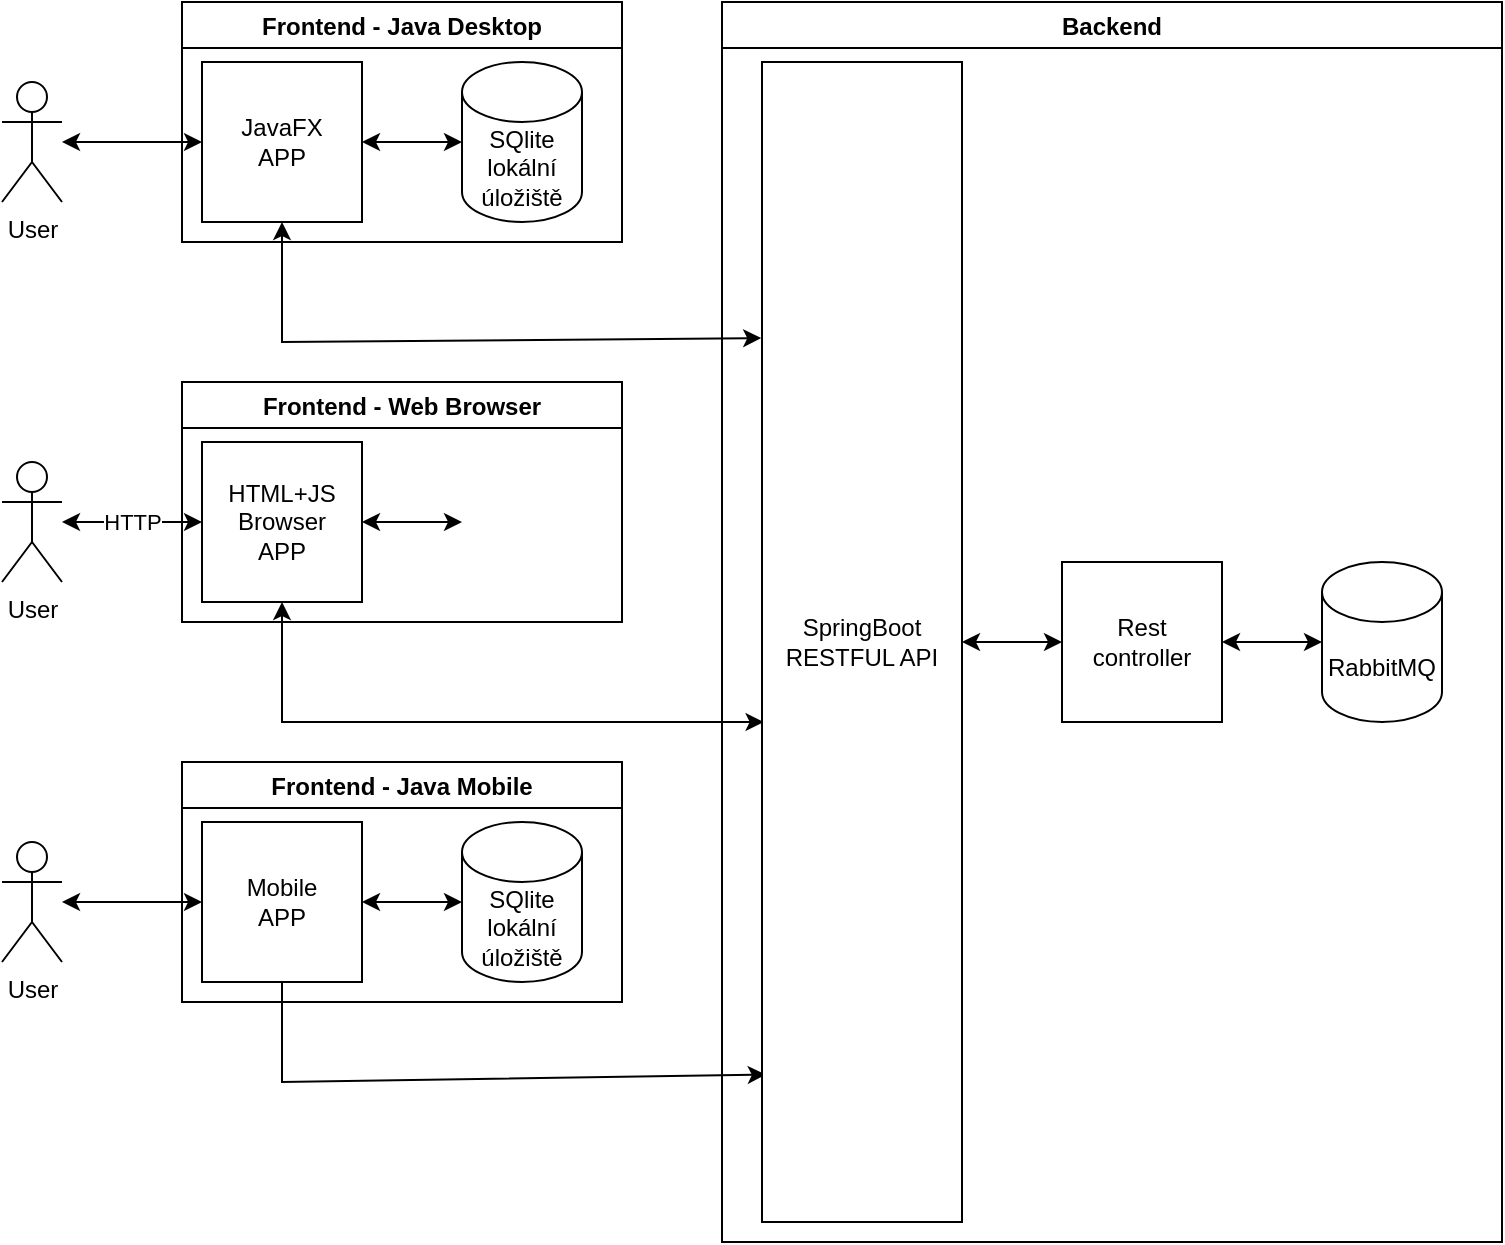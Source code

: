 <mxfile version="15.6.8" type="github">
  <diagram id="UyAn-6XttCJMGp4K2GlG" name="Page-1">
    <mxGraphModel dx="1304" dy="569" grid="1" gridSize="10" guides="1" tooltips="1" connect="1" arrows="1" fold="1" page="1" pageScale="1" pageWidth="850" pageHeight="1100" math="0" shadow="0">
      <root>
        <mxCell id="0" />
        <mxCell id="1" parent="0" />
        <mxCell id="2jT_Ej1N7XK5PgUwRGg6-6" value="User&lt;br&gt;" style="shape=umlActor;verticalLabelPosition=bottom;verticalAlign=top;html=1;outlineConnect=0;" vertex="1" parent="1">
          <mxGeometry x="10" y="50" width="30" height="60" as="geometry" />
        </mxCell>
        <mxCell id="2jT_Ej1N7XK5PgUwRGg6-8" value="" style="endArrow=classic;startArrow=classic;html=1;rounded=0;exitX=0.5;exitY=1;exitDx=0;exitDy=0;entryX=-0.004;entryY=0.238;entryDx=0;entryDy=0;entryPerimeter=0;" edge="1" parent="1" source="2jT_Ej1N7XK5PgUwRGg6-7" target="2jT_Ej1N7XK5PgUwRGg6-36">
          <mxGeometry width="50" height="50" relative="1" as="geometry">
            <mxPoint x="400" y="260" as="sourcePoint" />
            <mxPoint x="380" y="180" as="targetPoint" />
            <Array as="points">
              <mxPoint x="150" y="180" />
            </Array>
          </mxGeometry>
        </mxCell>
        <mxCell id="2jT_Ej1N7XK5PgUwRGg6-9" value="" style="endArrow=classic;startArrow=classic;html=1;rounded=0;entryX=0;entryY=0.5;entryDx=0;entryDy=0;" edge="1" parent="1" source="2jT_Ej1N7XK5PgUwRGg6-6" target="2jT_Ej1N7XK5PgUwRGg6-7">
          <mxGeometry width="50" height="50" relative="1" as="geometry">
            <mxPoint x="50" y="190" as="sourcePoint" />
            <mxPoint x="410" y="190" as="targetPoint" />
          </mxGeometry>
        </mxCell>
        <mxCell id="2jT_Ej1N7XK5PgUwRGg6-10" value="User&lt;br&gt;" style="shape=umlActor;verticalLabelPosition=bottom;verticalAlign=top;html=1;outlineConnect=0;" vertex="1" parent="1">
          <mxGeometry x="10" y="240" width="30" height="60" as="geometry" />
        </mxCell>
        <mxCell id="2jT_Ej1N7XK5PgUwRGg6-11" value="User&lt;br&gt;" style="shape=umlActor;verticalLabelPosition=bottom;verticalAlign=top;html=1;outlineConnect=0;" vertex="1" parent="1">
          <mxGeometry x="10" y="430" width="30" height="60" as="geometry" />
        </mxCell>
        <mxCell id="2jT_Ej1N7XK5PgUwRGg6-15" value="" style="endArrow=classic;startArrow=classic;html=1;rounded=0;exitX=0.5;exitY=1;exitDx=0;exitDy=0;entryX=0.008;entryY=0.569;entryDx=0;entryDy=0;entryPerimeter=0;" edge="1" parent="1" source="2jT_Ej1N7XK5PgUwRGg6-13" target="2jT_Ej1N7XK5PgUwRGg6-36">
          <mxGeometry width="50" height="50" relative="1" as="geometry">
            <mxPoint x="230" y="100" as="sourcePoint" />
            <mxPoint x="380" y="173.208" as="targetPoint" />
            <Array as="points">
              <mxPoint x="150" y="370" />
            </Array>
          </mxGeometry>
        </mxCell>
        <mxCell id="2jT_Ej1N7XK5PgUwRGg6-16" value="" style="endArrow=classic;startArrow=classic;html=1;rounded=0;exitX=0.5;exitY=0;exitDx=0;exitDy=0;entryX=0.019;entryY=0.873;entryDx=0;entryDy=0;entryPerimeter=0;" edge="1" parent="1" source="2jT_Ej1N7XK5PgUwRGg6-14" target="2jT_Ej1N7XK5PgUwRGg6-36">
          <mxGeometry width="50" height="50" relative="1" as="geometry">
            <mxPoint x="400" y="240" as="sourcePoint" />
            <mxPoint x="380" y="540" as="targetPoint" />
            <Array as="points">
              <mxPoint x="150" y="550" />
            </Array>
          </mxGeometry>
        </mxCell>
        <mxCell id="2jT_Ej1N7XK5PgUwRGg6-17" value="" style="endArrow=classic;startArrow=classic;html=1;rounded=0;entryX=0;entryY=0.5;entryDx=0;entryDy=0;" edge="1" parent="1" source="2jT_Ej1N7XK5PgUwRGg6-11" target="2jT_Ej1N7XK5PgUwRGg6-14">
          <mxGeometry width="50" height="50" relative="1" as="geometry">
            <mxPoint x="90" y="319.5" as="sourcePoint" />
            <mxPoint x="150" y="319.5" as="targetPoint" />
          </mxGeometry>
        </mxCell>
        <mxCell id="2jT_Ej1N7XK5PgUwRGg6-18" value="HTTP" style="endArrow=classic;startArrow=classic;html=1;rounded=0;" edge="1" parent="1" source="2jT_Ej1N7XK5PgUwRGg6-10" target="2jT_Ej1N7XK5PgUwRGg6-13">
          <mxGeometry width="50" height="50" relative="1" as="geometry">
            <mxPoint x="90" y="99.5" as="sourcePoint" />
            <mxPoint x="150" y="99.5" as="targetPoint" />
            <Array as="points" />
          </mxGeometry>
        </mxCell>
        <mxCell id="2jT_Ej1N7XK5PgUwRGg6-31" value="Frontend - Java Desktop" style="swimlane;" vertex="1" parent="1">
          <mxGeometry x="100" y="10" width="220" height="120" as="geometry">
            <mxRectangle x="360" y="20" width="170" height="23" as="alternateBounds" />
          </mxGeometry>
        </mxCell>
        <mxCell id="2jT_Ej1N7XK5PgUwRGg6-7" value="JavaFX&lt;br&gt;APP" style="whiteSpace=wrap;html=1;aspect=fixed;" vertex="1" parent="2jT_Ej1N7XK5PgUwRGg6-31">
          <mxGeometry x="10" y="30" width="80" height="80" as="geometry" />
        </mxCell>
        <mxCell id="2jT_Ej1N7XK5PgUwRGg6-29" value="SQlite&lt;br&gt;lokální&lt;br&gt;úložiště" style="shape=cylinder3;whiteSpace=wrap;html=1;boundedLbl=1;backgroundOutline=1;size=15;" vertex="1" parent="2jT_Ej1N7XK5PgUwRGg6-31">
          <mxGeometry x="140" y="30" width="60" height="80" as="geometry" />
        </mxCell>
        <mxCell id="2jT_Ej1N7XK5PgUwRGg6-30" value="" style="endArrow=classic;startArrow=classic;html=1;rounded=0;entryX=1;entryY=0.5;entryDx=0;entryDy=0;exitX=0;exitY=0.5;exitDx=0;exitDy=0;exitPerimeter=0;" edge="1" parent="2jT_Ej1N7XK5PgUwRGg6-31" source="2jT_Ej1N7XK5PgUwRGg6-29" target="2jT_Ej1N7XK5PgUwRGg6-7">
          <mxGeometry width="50" height="50" relative="1" as="geometry">
            <mxPoint x="-20" y="-70" as="sourcePoint" />
            <mxPoint x="30" y="-120" as="targetPoint" />
          </mxGeometry>
        </mxCell>
        <mxCell id="2jT_Ej1N7XK5PgUwRGg6-32" value="Frontend - Web Browser" style="swimlane;" vertex="1" parent="1">
          <mxGeometry x="100" y="200" width="220" height="120" as="geometry" />
        </mxCell>
        <mxCell id="2jT_Ej1N7XK5PgUwRGg6-13" value="HTML+JS&lt;br&gt;Browser&lt;br&gt;APP" style="whiteSpace=wrap;html=1;aspect=fixed;" vertex="1" parent="2jT_Ej1N7XK5PgUwRGg6-32">
          <mxGeometry x="10" y="30" width="80" height="80" as="geometry" />
        </mxCell>
        <mxCell id="2jT_Ej1N7XK5PgUwRGg6-39" value="" style="shape=image;html=1;verticalAlign=top;verticalLabelPosition=bottom;labelBackgroundColor=#ffffff;imageAspect=0;aspect=fixed;image=https://cdn2.iconfinder.com/data/icons/christmas-46/64/christmas-icon-cookie-128.png" vertex="1" parent="2jT_Ej1N7XK5PgUwRGg6-32">
          <mxGeometry x="125" y="25" width="90" height="90" as="geometry" />
        </mxCell>
        <mxCell id="2jT_Ej1N7XK5PgUwRGg6-40" value="" style="endArrow=classic;startArrow=classic;html=1;rounded=0;exitX=1;exitY=0.5;exitDx=0;exitDy=0;" edge="1" parent="2jT_Ej1N7XK5PgUwRGg6-32" source="2jT_Ej1N7XK5PgUwRGg6-13">
          <mxGeometry width="50" height="50" relative="1" as="geometry">
            <mxPoint x="340" y="80" as="sourcePoint" />
            <mxPoint x="140" y="70" as="targetPoint" />
          </mxGeometry>
        </mxCell>
        <mxCell id="2jT_Ej1N7XK5PgUwRGg6-33" value="Frontend - Java Mobile" style="swimlane;" vertex="1" parent="1">
          <mxGeometry x="100" y="390" width="220" height="120" as="geometry" />
        </mxCell>
        <mxCell id="2jT_Ej1N7XK5PgUwRGg6-14" value="Mobile&lt;br&gt;APP" style="whiteSpace=wrap;html=1;aspect=fixed;" vertex="1" parent="2jT_Ej1N7XK5PgUwRGg6-33">
          <mxGeometry x="10" y="30" width="80" height="80" as="geometry" />
        </mxCell>
        <mxCell id="2jT_Ej1N7XK5PgUwRGg6-24" value="SQlite&lt;br&gt;lokální&lt;br&gt;úložiště" style="shape=cylinder3;whiteSpace=wrap;html=1;boundedLbl=1;backgroundOutline=1;size=15;" vertex="1" parent="2jT_Ej1N7XK5PgUwRGg6-33">
          <mxGeometry x="140" y="30" width="60" height="80" as="geometry" />
        </mxCell>
        <mxCell id="2jT_Ej1N7XK5PgUwRGg6-26" value="" style="endArrow=classic;startArrow=classic;html=1;rounded=0;exitX=1;exitY=0.5;exitDx=0;exitDy=0;entryX=0;entryY=0.5;entryDx=0;entryDy=0;entryPerimeter=0;" edge="1" parent="2jT_Ej1N7XK5PgUwRGg6-33" source="2jT_Ej1N7XK5PgUwRGg6-14" target="2jT_Ej1N7XK5PgUwRGg6-24">
          <mxGeometry width="50" height="50" relative="1" as="geometry">
            <mxPoint x="-210" y="-20" as="sourcePoint" />
            <mxPoint x="-160" y="-70" as="targetPoint" />
          </mxGeometry>
        </mxCell>
        <mxCell id="2jT_Ej1N7XK5PgUwRGg6-35" value="Backend" style="swimlane;" vertex="1" parent="1">
          <mxGeometry x="370" y="10" width="390" height="620" as="geometry" />
        </mxCell>
        <mxCell id="Usjf7oMxLt9PCGklW3lA-2" value="RabbitMQ" style="shape=cylinder3;whiteSpace=wrap;html=1;boundedLbl=1;backgroundOutline=1;size=15;" parent="2jT_Ej1N7XK5PgUwRGg6-35" vertex="1">
          <mxGeometry x="300" y="280" width="60" height="80" as="geometry" />
        </mxCell>
        <mxCell id="2jT_Ej1N7XK5PgUwRGg6-36" value="SpringBoot&lt;br&gt;RESTFUL API" style="rounded=0;whiteSpace=wrap;html=1;" vertex="1" parent="2jT_Ej1N7XK5PgUwRGg6-35">
          <mxGeometry x="20" y="30" width="100" height="580" as="geometry" />
        </mxCell>
        <mxCell id="2jT_Ej1N7XK5PgUwRGg6-38" value="" style="endArrow=classic;startArrow=classic;html=1;rounded=0;exitX=1;exitY=0.5;exitDx=0;exitDy=0;entryX=0;entryY=0.5;entryDx=0;entryDy=0;" edge="1" parent="2jT_Ej1N7XK5PgUwRGg6-35" source="2jT_Ej1N7XK5PgUwRGg6-36" target="2jT_Ej1N7XK5PgUwRGg6-41">
          <mxGeometry width="50" height="50" relative="1" as="geometry">
            <mxPoint x="70" y="270" as="sourcePoint" />
            <mxPoint x="120" y="220" as="targetPoint" />
          </mxGeometry>
        </mxCell>
        <mxCell id="2jT_Ej1N7XK5PgUwRGg6-41" value="Rest&lt;br&gt;controller" style="whiteSpace=wrap;html=1;aspect=fixed;" vertex="1" parent="2jT_Ej1N7XK5PgUwRGg6-35">
          <mxGeometry x="170" y="280" width="80" height="80" as="geometry" />
        </mxCell>
        <mxCell id="2jT_Ej1N7XK5PgUwRGg6-42" value="" style="endArrow=classic;startArrow=classic;html=1;rounded=0;entryX=0;entryY=0.5;entryDx=0;entryDy=0;entryPerimeter=0;exitX=1;exitY=0.5;exitDx=0;exitDy=0;" edge="1" parent="2jT_Ej1N7XK5PgUwRGg6-35" source="2jT_Ej1N7XK5PgUwRGg6-41" target="Usjf7oMxLt9PCGklW3lA-2">
          <mxGeometry width="50" height="50" relative="1" as="geometry">
            <mxPoint x="210" y="350" as="sourcePoint" />
            <mxPoint x="260" y="300" as="targetPoint" />
          </mxGeometry>
        </mxCell>
      </root>
    </mxGraphModel>
  </diagram>
</mxfile>
